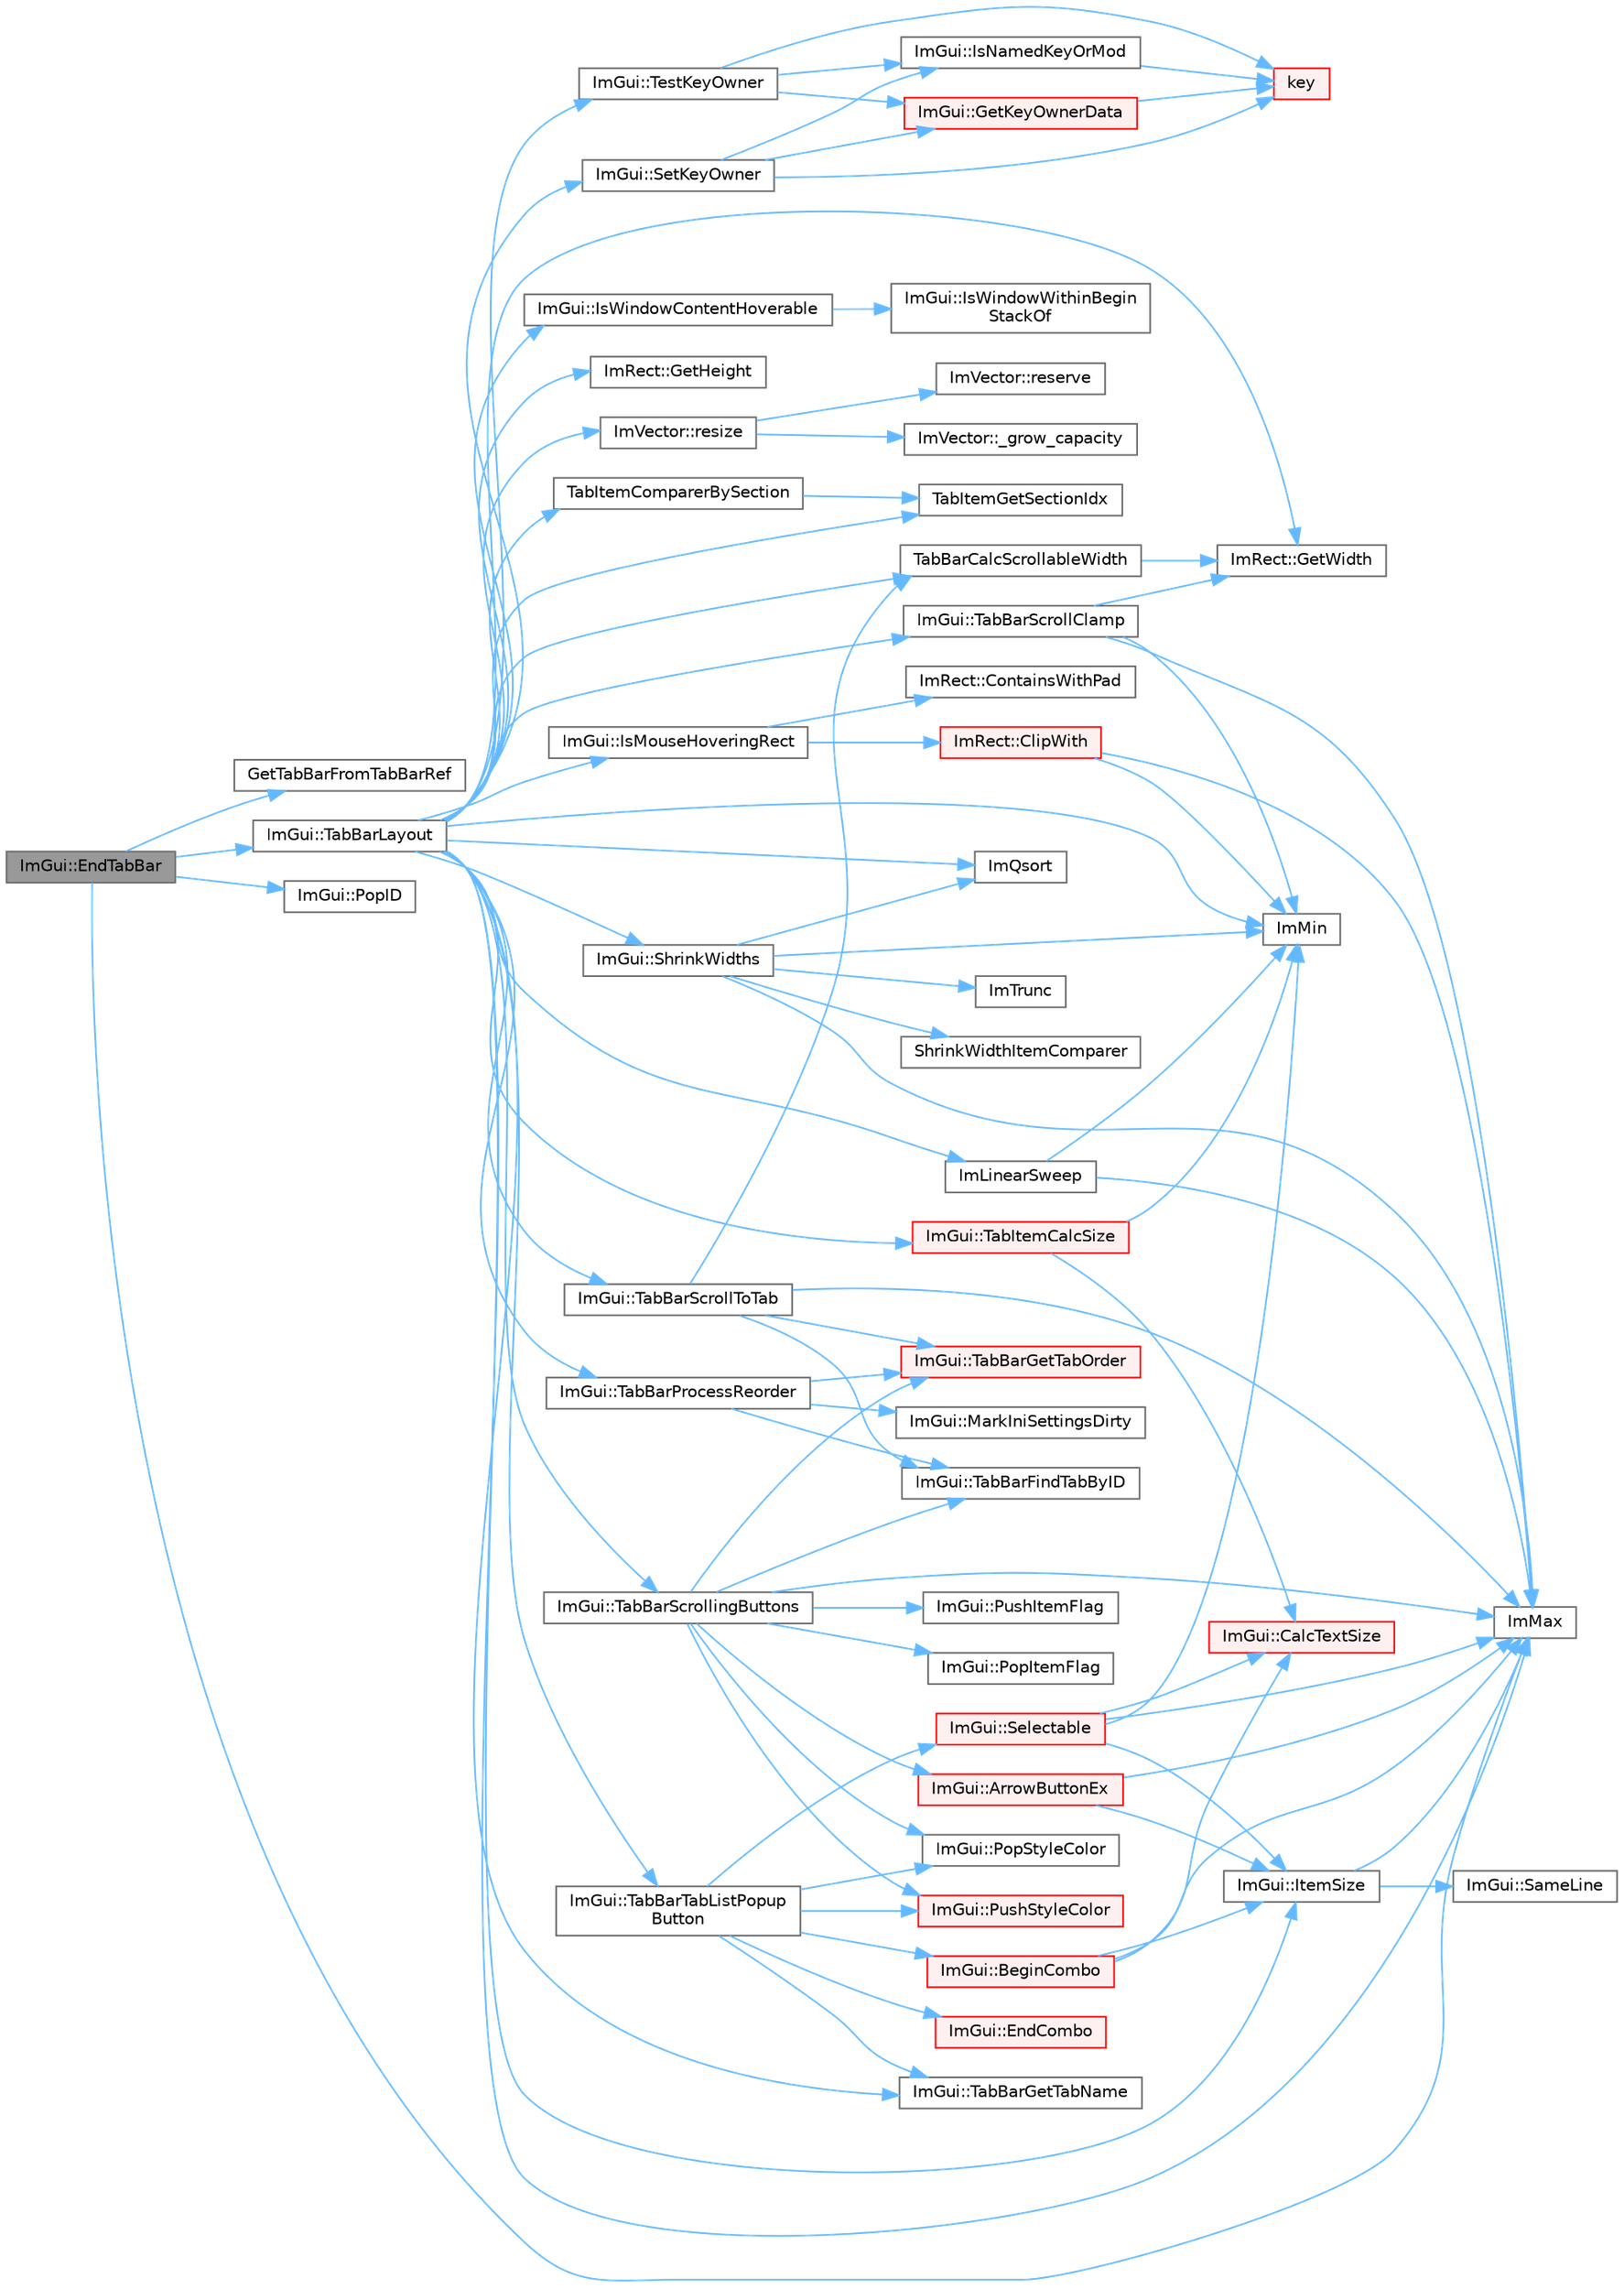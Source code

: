 digraph "ImGui::EndTabBar"
{
 // LATEX_PDF_SIZE
  bgcolor="transparent";
  edge [fontname=Helvetica,fontsize=10,labelfontname=Helvetica,labelfontsize=10];
  node [fontname=Helvetica,fontsize=10,shape=box,height=0.2,width=0.4];
  rankdir="LR";
  Node1 [id="Node000001",label="ImGui::EndTabBar",height=0.2,width=0.4,color="gray40", fillcolor="grey60", style="filled", fontcolor="black",tooltip=" "];
  Node1 -> Node2 [id="edge1_Node000001_Node000002",color="steelblue1",style="solid",tooltip=" "];
  Node2 [id="Node000002",label="GetTabBarFromTabBarRef",height=0.2,width=0.4,color="grey40", fillcolor="white", style="filled",URL="$imgui__widgets_8cpp.html#a6ce8e0ae4534a882c54629a82548bd68",tooltip=" "];
  Node1 -> Node3 [id="edge2_Node000001_Node000003",color="steelblue1",style="solid",tooltip=" "];
  Node3 [id="Node000003",label="ImMax",height=0.2,width=0.4,color="grey40", fillcolor="white", style="filled",URL="$imgui__internal_8h.html#a7667efd95147d0422f140917c71a9226",tooltip=" "];
  Node1 -> Node4 [id="edge3_Node000001_Node000004",color="steelblue1",style="solid",tooltip=" "];
  Node4 [id="Node000004",label="ImGui::PopID",height=0.2,width=0.4,color="grey40", fillcolor="white", style="filled",URL="$namespace_im_gui.html#aba0b2d8f890a5d435ae43d0c4a2d4dd1",tooltip=" "];
  Node1 -> Node5 [id="edge4_Node000001_Node000005",color="steelblue1",style="solid",tooltip=" "];
  Node5 [id="Node000005",label="ImGui::TabBarLayout",height=0.2,width=0.4,color="grey40", fillcolor="white", style="filled",URL="$namespace_im_gui.html#a1526bb8d42b3fa38e1c702500d1ff601",tooltip=" "];
  Node5 -> Node6 [id="edge5_Node000005_Node000006",color="steelblue1",style="solid",tooltip=" "];
  Node6 [id="Node000006",label="ImRect::GetHeight",height=0.2,width=0.4,color="grey40", fillcolor="white", style="filled",URL="$struct_im_rect.html#a748d8ae9cb26508951ec6e2f2df0625b",tooltip=" "];
  Node5 -> Node7 [id="edge6_Node000005_Node000007",color="steelblue1",style="solid",tooltip=" "];
  Node7 [id="Node000007",label="ImRect::GetWidth",height=0.2,width=0.4,color="grey40", fillcolor="white", style="filled",URL="$struct_im_rect.html#afa75cb8491f20901c96166d17dcddac4",tooltip=" "];
  Node5 -> Node8 [id="edge7_Node000005_Node000008",color="steelblue1",style="solid",tooltip=" "];
  Node8 [id="Node000008",label="ImLinearSweep",height=0.2,width=0.4,color="grey40", fillcolor="white", style="filled",URL="$imgui__internal_8h.html#a1ed5011517f742671619a5dd17bc87f3",tooltip=" "];
  Node8 -> Node3 [id="edge8_Node000008_Node000003",color="steelblue1",style="solid",tooltip=" "];
  Node8 -> Node9 [id="edge9_Node000008_Node000009",color="steelblue1",style="solid",tooltip=" "];
  Node9 [id="Node000009",label="ImMin",height=0.2,width=0.4,color="grey40", fillcolor="white", style="filled",URL="$imgui__internal_8h.html#a7f9d7828066a9d61b5630adcdf4655d3",tooltip=" "];
  Node5 -> Node3 [id="edge10_Node000005_Node000003",color="steelblue1",style="solid",tooltip=" "];
  Node5 -> Node9 [id="edge11_Node000005_Node000009",color="steelblue1",style="solid",tooltip=" "];
  Node5 -> Node10 [id="edge12_Node000005_Node000010",color="steelblue1",style="solid",tooltip=" "];
  Node10 [id="Node000010",label="ImQsort",height=0.2,width=0.4,color="grey40", fillcolor="white", style="filled",URL="$imgui__internal_8h.html#a75cd0ec18686a171e74b1726b5ddf893",tooltip=" "];
  Node5 -> Node11 [id="edge13_Node000005_Node000011",color="steelblue1",style="solid",tooltip=" "];
  Node11 [id="Node000011",label="ImGui::IsMouseHoveringRect",height=0.2,width=0.4,color="grey40", fillcolor="white", style="filled",URL="$namespace_im_gui.html#ae0b8ea0e06c457316d6aed6c5b2a1c25",tooltip=" "];
  Node11 -> Node12 [id="edge14_Node000011_Node000012",color="steelblue1",style="solid",tooltip=" "];
  Node12 [id="Node000012",label="ImRect::ClipWith",height=0.2,width=0.4,color="red", fillcolor="#FFF0F0", style="filled",URL="$struct_im_rect.html#ac02d5cf6ce0358aea9ed9df43d368f3f",tooltip=" "];
  Node12 -> Node3 [id="edge15_Node000012_Node000003",color="steelblue1",style="solid",tooltip=" "];
  Node12 -> Node9 [id="edge16_Node000012_Node000009",color="steelblue1",style="solid",tooltip=" "];
  Node11 -> Node14 [id="edge17_Node000011_Node000014",color="steelblue1",style="solid",tooltip=" "];
  Node14 [id="Node000014",label="ImRect::ContainsWithPad",height=0.2,width=0.4,color="grey40", fillcolor="white", style="filled",URL="$struct_im_rect.html#a8dbab244f4e5b786faa9684eb85110fc",tooltip=" "];
  Node5 -> Node15 [id="edge18_Node000005_Node000015",color="steelblue1",style="solid",tooltip=" "];
  Node15 [id="Node000015",label="ImGui::IsWindowContentHoverable",height=0.2,width=0.4,color="grey40", fillcolor="white", style="filled",URL="$namespace_im_gui.html#ab3095c274afa3c3d73e1d5cae190f469",tooltip=" "];
  Node15 -> Node16 [id="edge19_Node000015_Node000016",color="steelblue1",style="solid",tooltip=" "];
  Node16 [id="Node000016",label="ImGui::IsWindowWithinBegin\lStackOf",height=0.2,width=0.4,color="grey40", fillcolor="white", style="filled",URL="$namespace_im_gui.html#a48de6990762aa67d7da5c3264b92d44f",tooltip=" "];
  Node5 -> Node17 [id="edge20_Node000005_Node000017",color="steelblue1",style="solid",tooltip=" "];
  Node17 [id="Node000017",label="ImGui::ItemSize",height=0.2,width=0.4,color="grey40", fillcolor="white", style="filled",URL="$namespace_im_gui.html#a4b5818a652d943ea54e0cec9fb3943d7",tooltip=" "];
  Node17 -> Node3 [id="edge21_Node000017_Node000003",color="steelblue1",style="solid",tooltip=" "];
  Node17 -> Node18 [id="edge22_Node000017_Node000018",color="steelblue1",style="solid",tooltip=" "];
  Node18 [id="Node000018",label="ImGui::SameLine",height=0.2,width=0.4,color="grey40", fillcolor="white", style="filled",URL="$namespace_im_gui.html#addd433eb3aae59119e341e80db474f66",tooltip=" "];
  Node5 -> Node19 [id="edge23_Node000005_Node000019",color="steelblue1",style="solid",tooltip=" "];
  Node19 [id="Node000019",label="ImVector::resize",height=0.2,width=0.4,color="grey40", fillcolor="white", style="filled",URL="$struct_im_vector.html#ac371dd62e56ae486b1a5038cf07eee56",tooltip=" "];
  Node19 -> Node20 [id="edge24_Node000019_Node000020",color="steelblue1",style="solid",tooltip=" "];
  Node20 [id="Node000020",label="ImVector::_grow_capacity",height=0.2,width=0.4,color="grey40", fillcolor="white", style="filled",URL="$struct_im_vector.html#a3a097635d464b1b70dc7d59996a88b28",tooltip=" "];
  Node19 -> Node21 [id="edge25_Node000019_Node000021",color="steelblue1",style="solid",tooltip=" "];
  Node21 [id="Node000021",label="ImVector::reserve",height=0.2,width=0.4,color="grey40", fillcolor="white", style="filled",URL="$struct_im_vector.html#a0f14f5736c3372157856eebb67123b75",tooltip=" "];
  Node5 -> Node22 [id="edge26_Node000005_Node000022",color="steelblue1",style="solid",tooltip=" "];
  Node22 [id="Node000022",label="ImGui::SetKeyOwner",height=0.2,width=0.4,color="grey40", fillcolor="white", style="filled",URL="$namespace_im_gui.html#ac415798dd69ab045cda84dd14a52c3ea",tooltip=" "];
  Node22 -> Node23 [id="edge27_Node000022_Node000023",color="steelblue1",style="solid",tooltip=" "];
  Node23 [id="Node000023",label="ImGui::GetKeyOwnerData",height=0.2,width=0.4,color="red", fillcolor="#FFF0F0", style="filled",URL="$namespace_im_gui.html#a05ada04953ac91c563334fb0fe934e03",tooltip=" "];
  Node23 -> Node25 [id="edge28_Node000023_Node000025",color="steelblue1",style="solid",tooltip=" "];
  Node25 [id="Node000025",label="key",height=0.2,width=0.4,color="red", fillcolor="#FFF0F0", style="filled",URL="$gears_8c.html#accd6b5b92b78666e36543412d4ac14cd",tooltip=" "];
  Node22 -> Node28 [id="edge29_Node000022_Node000028",color="steelblue1",style="solid",tooltip=" "];
  Node28 [id="Node000028",label="ImGui::IsNamedKeyOrMod",height=0.2,width=0.4,color="grey40", fillcolor="white", style="filled",URL="$namespace_im_gui.html#ad97807fb804a4d11866e5bca7d08d59c",tooltip=" "];
  Node28 -> Node25 [id="edge30_Node000028_Node000025",color="steelblue1",style="solid",tooltip=" "];
  Node22 -> Node25 [id="edge31_Node000022_Node000025",color="steelblue1",style="solid",tooltip=" "];
  Node5 -> Node29 [id="edge32_Node000005_Node000029",color="steelblue1",style="solid",tooltip=" "];
  Node29 [id="Node000029",label="ImGui::ShrinkWidths",height=0.2,width=0.4,color="grey40", fillcolor="white", style="filled",URL="$namespace_im_gui.html#acb224619be75abaf226282bbdf40f92f",tooltip=" "];
  Node29 -> Node3 [id="edge33_Node000029_Node000003",color="steelblue1",style="solid",tooltip=" "];
  Node29 -> Node9 [id="edge34_Node000029_Node000009",color="steelblue1",style="solid",tooltip=" "];
  Node29 -> Node10 [id="edge35_Node000029_Node000010",color="steelblue1",style="solid",tooltip=" "];
  Node29 -> Node30 [id="edge36_Node000029_Node000030",color="steelblue1",style="solid",tooltip=" "];
  Node30 [id="Node000030",label="ImTrunc",height=0.2,width=0.4,color="grey40", fillcolor="white", style="filled",URL="$imgui__internal_8h.html#a34870cae27ccd450c17ec3d3910b2da4",tooltip=" "];
  Node29 -> Node31 [id="edge37_Node000029_Node000031",color="steelblue1",style="solid",tooltip=" "];
  Node31 [id="Node000031",label="ShrinkWidthItemComparer",height=0.2,width=0.4,color="grey40", fillcolor="white", style="filled",URL="$imgui__widgets_8cpp.html#a56b30ec768c46c2abdd27ae66073c3e8",tooltip=" "];
  Node5 -> Node32 [id="edge38_Node000005_Node000032",color="steelblue1",style="solid",tooltip=" "];
  Node32 [id="Node000032",label="TabBarCalcScrollableWidth",height=0.2,width=0.4,color="grey40", fillcolor="white", style="filled",URL="$imgui__widgets_8cpp.html#a37d97a872107a822af8f40f9be7876b3",tooltip=" "];
  Node32 -> Node7 [id="edge39_Node000032_Node000007",color="steelblue1",style="solid",tooltip=" "];
  Node5 -> Node33 [id="edge40_Node000005_Node000033",color="steelblue1",style="solid",tooltip=" "];
  Node33 [id="Node000033",label="ImGui::TabBarGetTabName",height=0.2,width=0.4,color="grey40", fillcolor="white", style="filled",URL="$namespace_im_gui.html#a5ad2340bc5e4f8b0f8a77e8dc5621531",tooltip=" "];
  Node5 -> Node34 [id="edge41_Node000005_Node000034",color="steelblue1",style="solid",tooltip=" "];
  Node34 [id="Node000034",label="ImGui::TabBarProcessReorder",height=0.2,width=0.4,color="grey40", fillcolor="white", style="filled",URL="$namespace_im_gui.html#aabf7c33f50ff3dc01b14fb19578252ee",tooltip=" "];
  Node34 -> Node35 [id="edge42_Node000034_Node000035",color="steelblue1",style="solid",tooltip=" "];
  Node35 [id="Node000035",label="ImGui::MarkIniSettingsDirty",height=0.2,width=0.4,color="grey40", fillcolor="white", style="filled",URL="$namespace_im_gui.html#aee9b660c1d6786c00fc47c71c66eb1eb",tooltip=" "];
  Node34 -> Node36 [id="edge43_Node000034_Node000036",color="steelblue1",style="solid",tooltip=" "];
  Node36 [id="Node000036",label="ImGui::TabBarFindTabByID",height=0.2,width=0.4,color="grey40", fillcolor="white", style="filled",URL="$namespace_im_gui.html#a892525a74a6206eabbeb851071b3119a",tooltip=" "];
  Node34 -> Node37 [id="edge44_Node000034_Node000037",color="steelblue1",style="solid",tooltip=" "];
  Node37 [id="Node000037",label="ImGui::TabBarGetTabOrder",height=0.2,width=0.4,color="red", fillcolor="#FFF0F0", style="filled",URL="$namespace_im_gui.html#ab09f008d445dd058ed21cf46041ce9bd",tooltip=" "];
  Node5 -> Node39 [id="edge45_Node000005_Node000039",color="steelblue1",style="solid",tooltip=" "];
  Node39 [id="Node000039",label="ImGui::TabBarScrollClamp",height=0.2,width=0.4,color="grey40", fillcolor="white", style="filled",URL="$namespace_im_gui.html#a7f69850603cb7785873276bdad96cd14",tooltip=" "];
  Node39 -> Node7 [id="edge46_Node000039_Node000007",color="steelblue1",style="solid",tooltip=" "];
  Node39 -> Node3 [id="edge47_Node000039_Node000003",color="steelblue1",style="solid",tooltip=" "];
  Node39 -> Node9 [id="edge48_Node000039_Node000009",color="steelblue1",style="solid",tooltip=" "];
  Node5 -> Node40 [id="edge49_Node000005_Node000040",color="steelblue1",style="solid",tooltip=" "];
  Node40 [id="Node000040",label="ImGui::TabBarScrollingButtons",height=0.2,width=0.4,color="grey40", fillcolor="white", style="filled",URL="$namespace_im_gui.html#a5d0ac25abe189c752495f2f26afea2e6",tooltip=" "];
  Node40 -> Node41 [id="edge50_Node000040_Node000041",color="steelblue1",style="solid",tooltip=" "];
  Node41 [id="Node000041",label="ImGui::ArrowButtonEx",height=0.2,width=0.4,color="red", fillcolor="#FFF0F0", style="filled",URL="$namespace_im_gui.html#ab05ee8e53f29fbb84942a494f2ac3292",tooltip=" "];
  Node41 -> Node3 [id="edge51_Node000041_Node000003",color="steelblue1",style="solid",tooltip=" "];
  Node41 -> Node17 [id="edge52_Node000041_Node000017",color="steelblue1",style="solid",tooltip=" "];
  Node40 -> Node3 [id="edge53_Node000040_Node000003",color="steelblue1",style="solid",tooltip=" "];
  Node40 -> Node109 [id="edge54_Node000040_Node000109",color="steelblue1",style="solid",tooltip=" "];
  Node109 [id="Node000109",label="ImGui::PopItemFlag",height=0.2,width=0.4,color="grey40", fillcolor="white", style="filled",URL="$namespace_im_gui.html#aa93281155e1dd23715dbd384e91edc6b",tooltip=" "];
  Node40 -> Node110 [id="edge55_Node000040_Node000110",color="steelblue1",style="solid",tooltip=" "];
  Node110 [id="Node000110",label="ImGui::PopStyleColor",height=0.2,width=0.4,color="grey40", fillcolor="white", style="filled",URL="$namespace_im_gui.html#a9795f730b4043a98b6254738d86efcdc",tooltip=" "];
  Node40 -> Node111 [id="edge56_Node000040_Node000111",color="steelblue1",style="solid",tooltip=" "];
  Node111 [id="Node000111",label="ImGui::PushItemFlag",height=0.2,width=0.4,color="grey40", fillcolor="white", style="filled",URL="$namespace_im_gui.html#ac7301f6378333f6d17f47823eed9e00a",tooltip=" "];
  Node40 -> Node112 [id="edge57_Node000040_Node000112",color="steelblue1",style="solid",tooltip=" "];
  Node112 [id="Node000112",label="ImGui::PushStyleColor",height=0.2,width=0.4,color="red", fillcolor="#FFF0F0", style="filled",URL="$namespace_im_gui.html#a77ee84afb636e05eb4b2d6eeddcc2aa8",tooltip=" "];
  Node40 -> Node36 [id="edge58_Node000040_Node000036",color="steelblue1",style="solid",tooltip=" "];
  Node40 -> Node37 [id="edge59_Node000040_Node000037",color="steelblue1",style="solid",tooltip=" "];
  Node5 -> Node114 [id="edge60_Node000005_Node000114",color="steelblue1",style="solid",tooltip=" "];
  Node114 [id="Node000114",label="ImGui::TabBarScrollToTab",height=0.2,width=0.4,color="grey40", fillcolor="white", style="filled",URL="$namespace_im_gui.html#abd8e7f1403290d19682ca957f0bded44",tooltip=" "];
  Node114 -> Node3 [id="edge61_Node000114_Node000003",color="steelblue1",style="solid",tooltip=" "];
  Node114 -> Node32 [id="edge62_Node000114_Node000032",color="steelblue1",style="solid",tooltip=" "];
  Node114 -> Node36 [id="edge63_Node000114_Node000036",color="steelblue1",style="solid",tooltip=" "];
  Node114 -> Node37 [id="edge64_Node000114_Node000037",color="steelblue1",style="solid",tooltip=" "];
  Node5 -> Node115 [id="edge65_Node000005_Node000115",color="steelblue1",style="solid",tooltip=" "];
  Node115 [id="Node000115",label="ImGui::TabBarTabListPopup\lButton",height=0.2,width=0.4,color="grey40", fillcolor="white", style="filled",URL="$namespace_im_gui.html#a46e34a2960eb4aa9fb9afb9bfb5ec96b",tooltip=" "];
  Node115 -> Node116 [id="edge66_Node000115_Node000116",color="steelblue1",style="solid",tooltip=" "];
  Node116 [id="Node000116",label="ImGui::BeginCombo",height=0.2,width=0.4,color="red", fillcolor="#FFF0F0", style="filled",URL="$namespace_im_gui.html#aa895095bdc7a2907375c555e245575ea",tooltip=" "];
  Node116 -> Node87 [id="edge67_Node000116_Node000087",color="steelblue1",style="solid",tooltip=" "];
  Node87 [id="Node000087",label="ImGui::CalcTextSize",height=0.2,width=0.4,color="red", fillcolor="#FFF0F0", style="filled",URL="$namespace_im_gui.html#a848b9db6cc4a186751c0ecebcaadc33b",tooltip=" "];
  Node116 -> Node3 [id="edge68_Node000116_Node000003",color="steelblue1",style="solid",tooltip=" "];
  Node116 -> Node17 [id="edge69_Node000116_Node000017",color="steelblue1",style="solid",tooltip=" "];
  Node115 -> Node511 [id="edge70_Node000115_Node000511",color="steelblue1",style="solid",tooltip=" "];
  Node511 [id="Node000511",label="ImGui::EndCombo",height=0.2,width=0.4,color="red", fillcolor="#FFF0F0", style="filled",URL="$namespace_im_gui.html#a63434692d7de278875c7ea0143fbe6e4",tooltip=" "];
  Node115 -> Node110 [id="edge71_Node000115_Node000110",color="steelblue1",style="solid",tooltip=" "];
  Node115 -> Node112 [id="edge72_Node000115_Node000112",color="steelblue1",style="solid",tooltip=" "];
  Node115 -> Node298 [id="edge73_Node000115_Node000298",color="steelblue1",style="solid",tooltip=" "];
  Node298 [id="Node000298",label="ImGui::Selectable",height=0.2,width=0.4,color="red", fillcolor="#FFF0F0", style="filled",URL="$namespace_im_gui.html#af98575238bda183a523df19fb447af60",tooltip=" "];
  Node298 -> Node87 [id="edge74_Node000298_Node000087",color="steelblue1",style="solid",tooltip=" "];
  Node298 -> Node3 [id="edge75_Node000298_Node000003",color="steelblue1",style="solid",tooltip=" "];
  Node298 -> Node9 [id="edge76_Node000298_Node000009",color="steelblue1",style="solid",tooltip=" "];
  Node298 -> Node17 [id="edge77_Node000298_Node000017",color="steelblue1",style="solid",tooltip=" "];
  Node115 -> Node33 [id="edge78_Node000115_Node000033",color="steelblue1",style="solid",tooltip=" "];
  Node5 -> Node367 [id="edge79_Node000005_Node000367",color="steelblue1",style="solid",tooltip=" "];
  Node367 [id="Node000367",label="ImGui::TabItemCalcSize",height=0.2,width=0.4,color="red", fillcolor="#FFF0F0", style="filled",URL="$namespace_im_gui.html#aa6e4bacb44f42ff99c11420d099b1dc2",tooltip=" "];
  Node367 -> Node87 [id="edge80_Node000367_Node000087",color="steelblue1",style="solid",tooltip=" "];
  Node367 -> Node9 [id="edge81_Node000367_Node000009",color="steelblue1",style="solid",tooltip=" "];
  Node5 -> Node512 [id="edge82_Node000005_Node000512",color="steelblue1",style="solid",tooltip=" "];
  Node512 [id="Node000512",label="TabItemComparerBySection",height=0.2,width=0.4,color="grey40", fillcolor="white", style="filled",URL="$imgui__widgets_8cpp.html#a3a68672a788f293779faf265ff2c33a1",tooltip=" "];
  Node512 -> Node513 [id="edge83_Node000512_Node000513",color="steelblue1",style="solid",tooltip=" "];
  Node513 [id="Node000513",label="TabItemGetSectionIdx",height=0.2,width=0.4,color="grey40", fillcolor="white", style="filled",URL="$imgui__widgets_8cpp.html#a829f5b0bbeb65cdaada6dfc25c6d3770",tooltip=" "];
  Node5 -> Node513 [id="edge84_Node000005_Node000513",color="steelblue1",style="solid",tooltip=" "];
  Node5 -> Node228 [id="edge85_Node000005_Node000228",color="steelblue1",style="solid",tooltip=" "];
  Node228 [id="Node000228",label="ImGui::TestKeyOwner",height=0.2,width=0.4,color="grey40", fillcolor="white", style="filled",URL="$namespace_im_gui.html#ad12c5be2f1c691e4e6656524248824fb",tooltip=" "];
  Node228 -> Node23 [id="edge86_Node000228_Node000023",color="steelblue1",style="solid",tooltip=" "];
  Node228 -> Node28 [id="edge87_Node000228_Node000028",color="steelblue1",style="solid",tooltip=" "];
  Node228 -> Node25 [id="edge88_Node000228_Node000025",color="steelblue1",style="solid",tooltip=" "];
}
